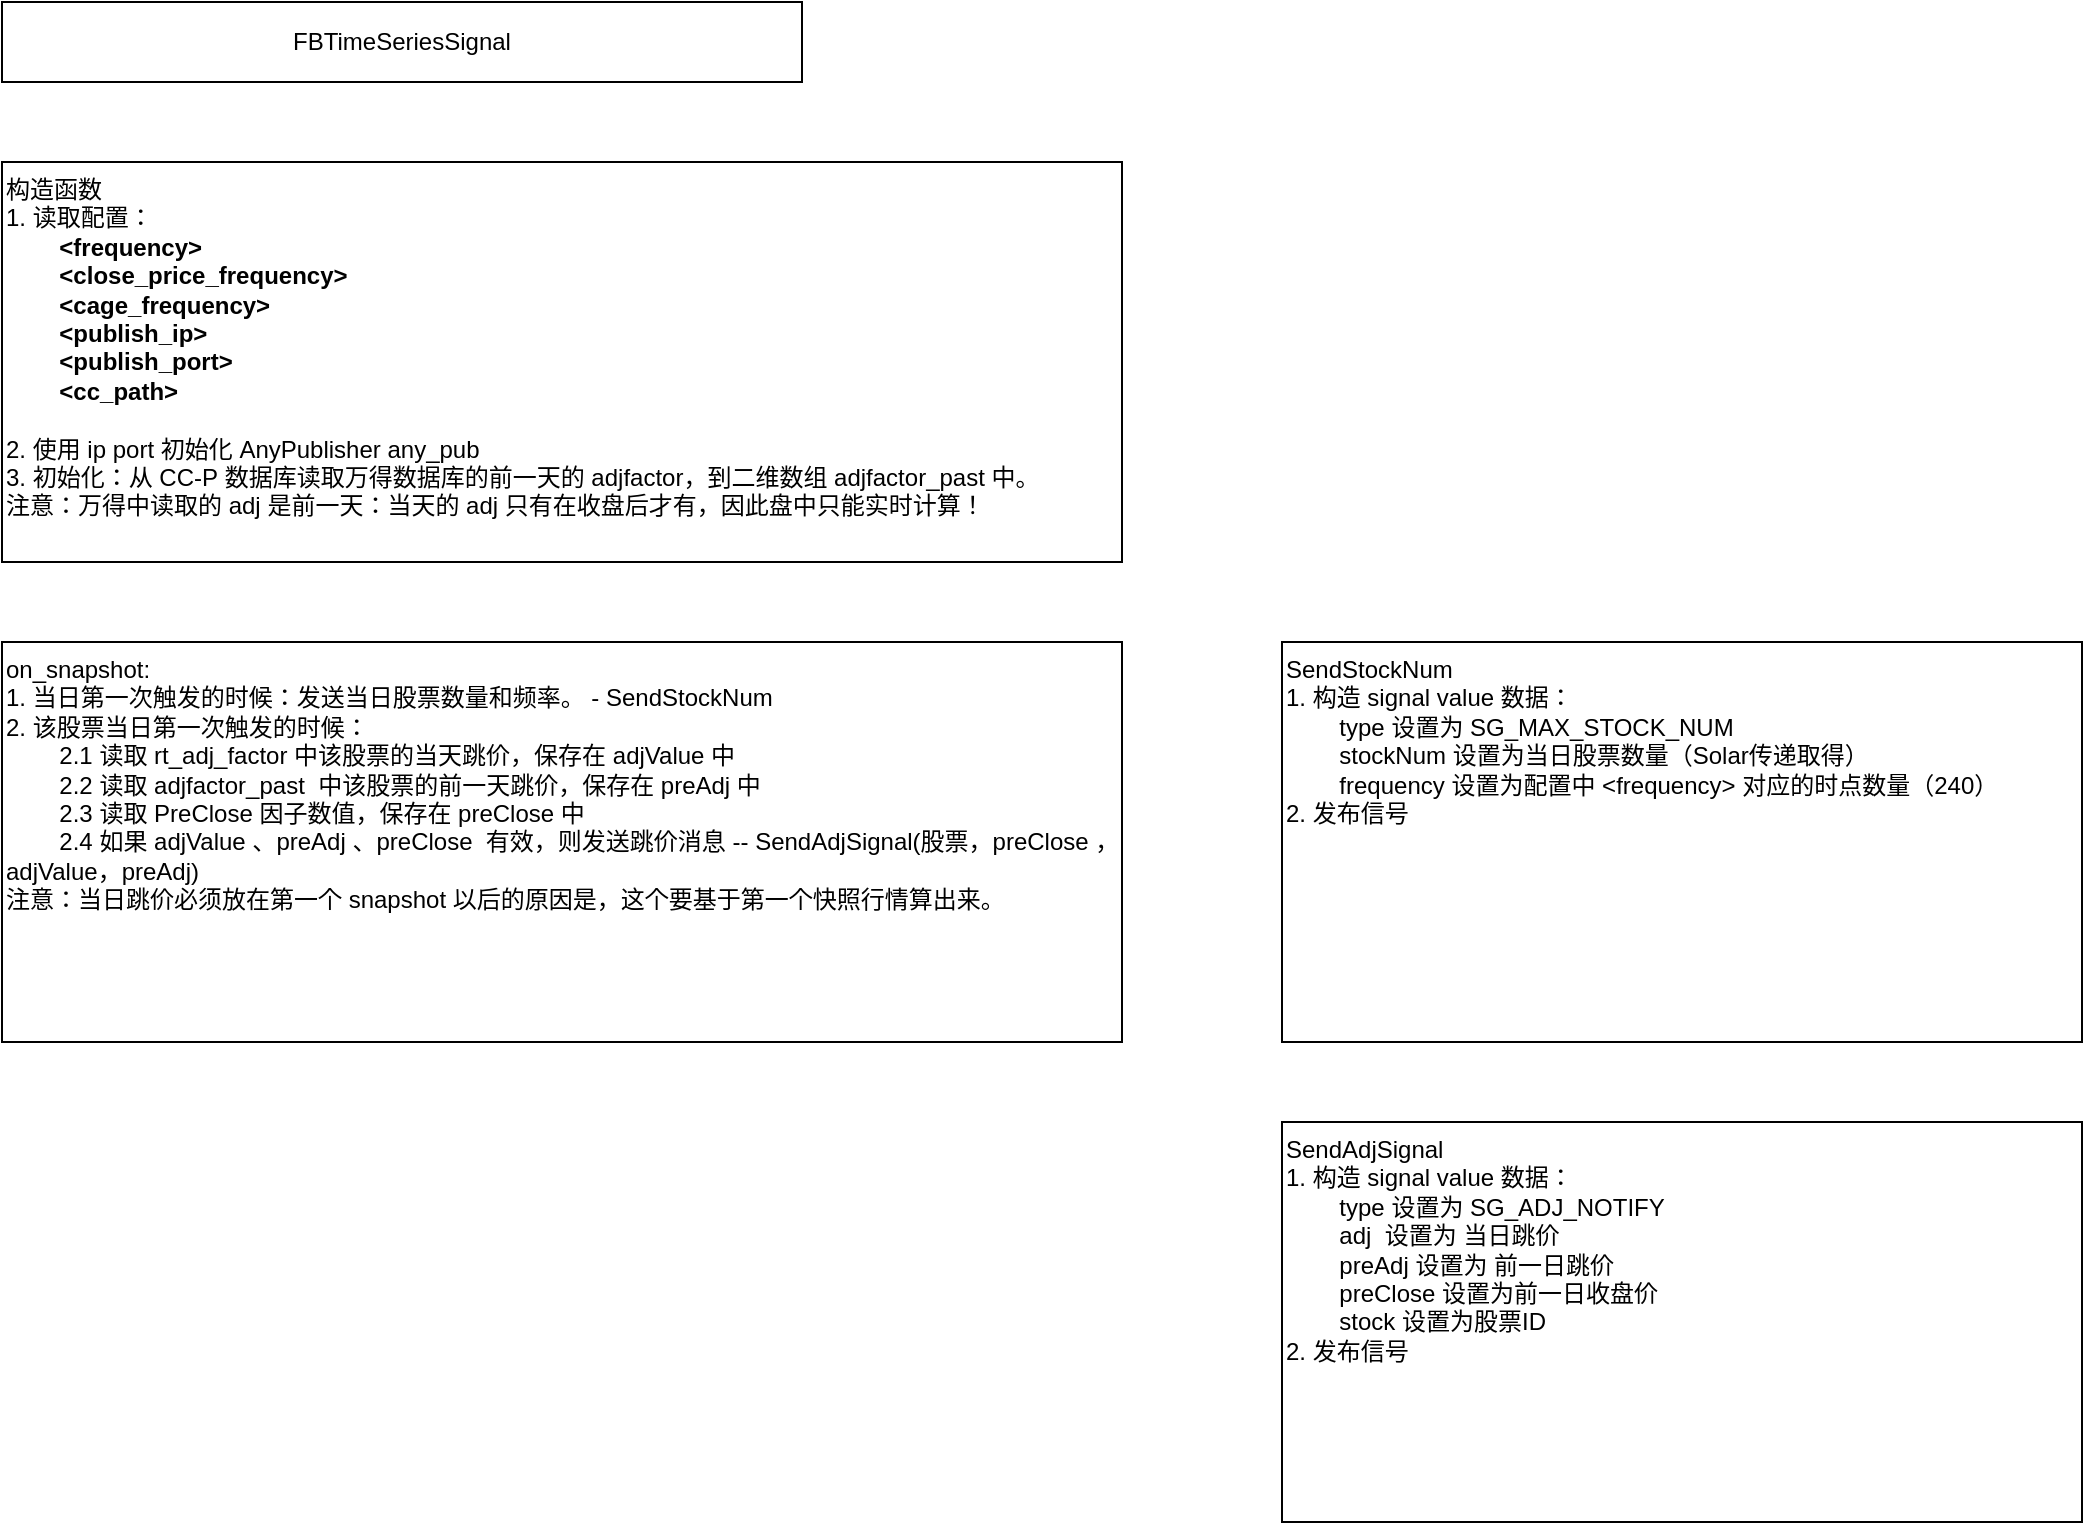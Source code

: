 <mxfile version="28.0.6">
  <diagram name="交易信号产生" id="UFX_fcOVn3kRIJLmEuX1">
    <mxGraphModel dx="1368" dy="764" grid="1" gridSize="10" guides="1" tooltips="1" connect="1" arrows="1" fold="1" page="1" pageScale="1" pageWidth="827" pageHeight="1169" math="0" shadow="0">
      <root>
        <mxCell id="0" />
        <mxCell id="1" parent="0" />
        <mxCell id="0HW1WMgGXBD1TG098CHV-1" value="FBTimeSeriesSignal" style="rounded=0;whiteSpace=wrap;html=1;" vertex="1" parent="1">
          <mxGeometry x="40" y="40" width="400" height="40" as="geometry" />
        </mxCell>
        <mxCell id="0HW1WMgGXBD1TG098CHV-2" value="构造函数&lt;div&gt;1.&amp;nbsp;读取配置：&lt;/div&gt;&lt;div&gt;&lt;b&gt;&lt;span style=&quot;white-space: pre;&quot;&gt;&#x9;&lt;/span&gt;&amp;lt;frequency&amp;gt;&amp;nbsp;&lt;/b&gt;&lt;/div&gt;&lt;div&gt;&lt;b&gt;&lt;span style=&quot;white-space: pre;&quot;&gt;&#x9;&lt;/span&gt;&amp;lt;close_price_frequency&amp;gt;&amp;nbsp;&lt;/b&gt;&lt;/div&gt;&lt;div&gt;&lt;b&gt;&lt;span style=&quot;white-space: pre;&quot;&gt;&#x9;&lt;/span&gt;&amp;lt;cage_frequency&amp;gt;&lt;br&gt;&lt;/b&gt;&lt;/div&gt;&lt;div&gt;&lt;b&gt;&lt;span style=&quot;white-space: pre;&quot;&gt;&#x9;&lt;/span&gt;&amp;lt;publish_ip&amp;gt;&lt;br&gt;&lt;/b&gt;&lt;/div&gt;&lt;div&gt;&lt;b&gt;&lt;span style=&quot;white-space: pre;&quot;&gt;&#x9;&lt;/span&gt;&amp;lt;publish_port&amp;gt;&lt;/b&gt;&lt;/div&gt;&lt;div&gt;&lt;b&gt;&lt;span style=&quot;white-space: pre;&quot;&gt;&#x9;&lt;/span&gt;&amp;lt;cc_path&amp;gt;&lt;/b&gt;&lt;br&gt;&lt;/div&gt;&lt;div&gt;&lt;br&gt;&lt;/div&gt;&lt;div&gt;2.&amp;nbsp;使用&amp;nbsp;ip&amp;nbsp;port&amp;nbsp;初始化 AnyPublisher any_pub&lt;/div&gt;&lt;div&gt;3.&amp;nbsp;初始化：从 CC-P&amp;nbsp;数据库读取万得数据库的前一天的 adjfactor，到二维数组 adjfactor_past&amp;nbsp;中。&lt;/div&gt;&lt;div&gt;注意：万得中读取的 adj&amp;nbsp;&lt;span style=&quot;background-color: transparent; color: light-dark(rgb(0, 0, 0), rgb(255, 255, 255));&quot;&gt;是前一天：当天的 adj 只有在收盘后才有，因此盘中只能实时计算！&lt;/span&gt;&lt;/div&gt;&lt;div&gt;&lt;br&gt;&lt;/div&gt;&lt;div&gt;&lt;br&gt;&lt;/div&gt;" style="rounded=0;whiteSpace=wrap;html=1;align=left;verticalAlign=top;" vertex="1" parent="1">
          <mxGeometry x="40" y="120" width="560" height="200" as="geometry" />
        </mxCell>
        <mxCell id="0HW1WMgGXBD1TG098CHV-3" value="&lt;div&gt;on_snapshot:&lt;/div&gt;&lt;div&gt;1.&amp;nbsp;当日第一次触发的时候：发送当日股票数量和频率。 - SendStockNum&lt;/div&gt;&lt;div&gt;2.&amp;nbsp;&lt;span style=&quot;background-color: transparent; color: light-dark(rgb(0, 0, 0), rgb(255, 255, 255));&quot;&gt;该股票当日第一次触发的时候：&lt;/span&gt;&lt;/div&gt;&lt;div&gt;&lt;span style=&quot;white-space: pre;&quot;&gt;&#x9;&lt;/span&gt;2.1&amp;nbsp;读取&amp;nbsp;rt_adj_factor&amp;nbsp;中该股票的当天跳价，保存在&amp;nbsp;adjValue&amp;nbsp;中&lt;br&gt;&lt;/div&gt;&lt;div&gt;&lt;span style=&quot;white-space: pre;&quot;&gt;&#x9;&lt;/span&gt;2.2&amp;nbsp;读取&amp;nbsp;&lt;span style=&quot;background-color: transparent; color: light-dark(rgb(0, 0, 0), rgb(255, 255, 255));&quot;&gt;adjfactor_past&amp;nbsp; 中该股票的前一天跳价，保存在&amp;nbsp;preAdj&amp;nbsp;中&lt;/span&gt;&lt;br&gt;&lt;/div&gt;&lt;div&gt;&lt;span style=&quot;background-color: transparent; color: light-dark(rgb(0, 0, 0), rgb(255, 255, 255));&quot;&gt;&lt;span style=&quot;white-space: pre;&quot;&gt;&#x9;&lt;/span&gt;2.3&amp;nbsp;读取 PreClose&amp;nbsp;因子数值，保存在&amp;nbsp;preClose&amp;nbsp;中&lt;br&gt;&lt;/span&gt;&lt;/div&gt;&lt;div&gt;&lt;span style=&quot;white-space: pre;&quot;&gt;&#x9;&lt;/span&gt;2.4&amp;nbsp;如果&amp;nbsp;&lt;span style=&quot;background-color: transparent; color: light-dark(rgb(0, 0, 0), rgb(255, 255, 255));&quot;&gt;adjValue 、&lt;/span&gt;&lt;span style=&quot;background-color: transparent; color: light-dark(rgb(0, 0, 0), rgb(255, 255, 255));&quot;&gt;preAdj 、&lt;/span&gt;&lt;span style=&quot;background-color: transparent; color: light-dark(rgb(0, 0, 0), rgb(255, 255, 255));&quot;&gt;preClose&amp;nbsp; 有效，则发送跳价消息 -- SendAdjSignal(股票，&lt;/span&gt;preClose&amp;nbsp;&lt;span style=&quot;background-color: transparent; color: light-dark(rgb(0, 0, 0), rgb(255, 255, 255));&quot;&gt;，&lt;/span&gt;&lt;span style=&quot;background-color: transparent; color: light-dark(rgb(0, 0, 0), rgb(255, 255, 255));&quot;&gt;adjValue，&lt;/span&gt;&lt;span style=&quot;background-color: transparent; color: light-dark(rgb(0, 0, 0), rgb(255, 255, 255));&quot;&gt;preAdj&lt;/span&gt;&lt;span style=&quot;background-color: transparent; color: light-dark(rgb(0, 0, 0), rgb(255, 255, 255));&quot;&gt;)&lt;/span&gt;&lt;/div&gt;&lt;div&gt;注意：当日跳价必须放在第一个 snapshot 以后的原因是，这个要基于第一个快照行情算出来。&lt;/div&gt;" style="rounded=0;whiteSpace=wrap;html=1;align=left;verticalAlign=top;" vertex="1" parent="1">
          <mxGeometry x="40" y="360" width="560" height="200" as="geometry" />
        </mxCell>
        <mxCell id="0HW1WMgGXBD1TG098CHV-4" value="SendStockNum&lt;div&gt;1. 构造&amp;nbsp;signal&amp;nbsp;value&amp;nbsp;数据：&lt;/div&gt;&lt;div&gt;&lt;span style=&quot;background-color: transparent; color: light-dark(rgb(0, 0, 0), rgb(255, 255, 255));&quot;&gt;&lt;span style=&quot;white-space: pre;&quot;&gt;&#x9;&lt;/span&gt;type&amp;nbsp;设置为 SG_MAX_STOCK_NUM&lt;/span&gt;&lt;/div&gt;&lt;div&gt;&lt;span style=&quot;background-color: transparent; color: light-dark(rgb(0, 0, 0), rgb(255, 255, 255));&quot;&gt;&lt;span style=&quot;white-space: pre;&quot;&gt;&#x9;&lt;/span&gt;stockNum&amp;nbsp;设置为当日股票数量（Solar传递取得）&lt;br&gt;&lt;/span&gt;&lt;/div&gt;&lt;div&gt;&lt;span style=&quot;background-color: transparent; color: light-dark(rgb(0, 0, 0), rgb(255, 255, 255));&quot;&gt;&lt;span style=&quot;white-space: pre;&quot;&gt;&#x9;&lt;/span&gt;frequency 设置为配置中 &amp;lt;&lt;/span&gt;&lt;span style=&quot;background-color: transparent; color: light-dark(rgb(0, 0, 0), rgb(255, 255, 255));&quot;&gt;frequency&lt;/span&gt;&lt;span style=&quot;background-color: transparent; color: light-dark(rgb(0, 0, 0), rgb(255, 255, 255));&quot;&gt;&amp;gt;&amp;nbsp;对应的时点数量（240）&lt;/span&gt;&lt;/div&gt;&lt;div&gt;&lt;span style=&quot;background-color: transparent; color: light-dark(rgb(0, 0, 0), rgb(255, 255, 255));&quot;&gt;2.&amp;nbsp;发布信号&lt;/span&gt;&lt;/div&gt;" style="rounded=0;whiteSpace=wrap;html=1;align=left;verticalAlign=top;" vertex="1" parent="1">
          <mxGeometry x="680" y="360" width="400" height="200" as="geometry" />
        </mxCell>
        <mxCell id="0HW1WMgGXBD1TG098CHV-5" value="SendAdjSignal&lt;br&gt;&lt;div&gt;1. 构造&amp;nbsp;signal&amp;nbsp;value&amp;nbsp;数据：&lt;/div&gt;&lt;div&gt;&lt;span style=&quot;white-space: pre;&quot;&gt;&#x9;&lt;/span&gt;type&amp;nbsp;设置为 SG_ADJ_NOTIFY&lt;br&gt;&lt;/div&gt;&lt;div&gt;&lt;span style=&quot;white-space: pre;&quot;&gt;&#x9;&lt;/span&gt;adj&amp;nbsp; 设置为&amp;nbsp;当日跳价&lt;/div&gt;&lt;div&gt;&lt;span style=&quot;white-space: pre;&quot;&gt;&#x9;&lt;/span&gt;preAdj 设置为&amp;nbsp;前一日跳价&lt;br&gt;&lt;/div&gt;&lt;div&gt;&lt;span style=&quot;white-space: pre;&quot;&gt;&#x9;&lt;/span&gt;preClose 设置为前一日收盘价&lt;br&gt;&lt;/div&gt;&lt;div&gt;&lt;span style=&quot;white-space: pre;&quot;&gt;&#x9;&lt;/span&gt;stock 设置为股票ID&lt;br&gt;&lt;/div&gt;&lt;div&gt;2.&amp;nbsp;发布信号&lt;/div&gt;" style="rounded=0;whiteSpace=wrap;html=1;align=left;verticalAlign=top;" vertex="1" parent="1">
          <mxGeometry x="680" y="600" width="400" height="200" as="geometry" />
        </mxCell>
      </root>
    </mxGraphModel>
  </diagram>
</mxfile>
